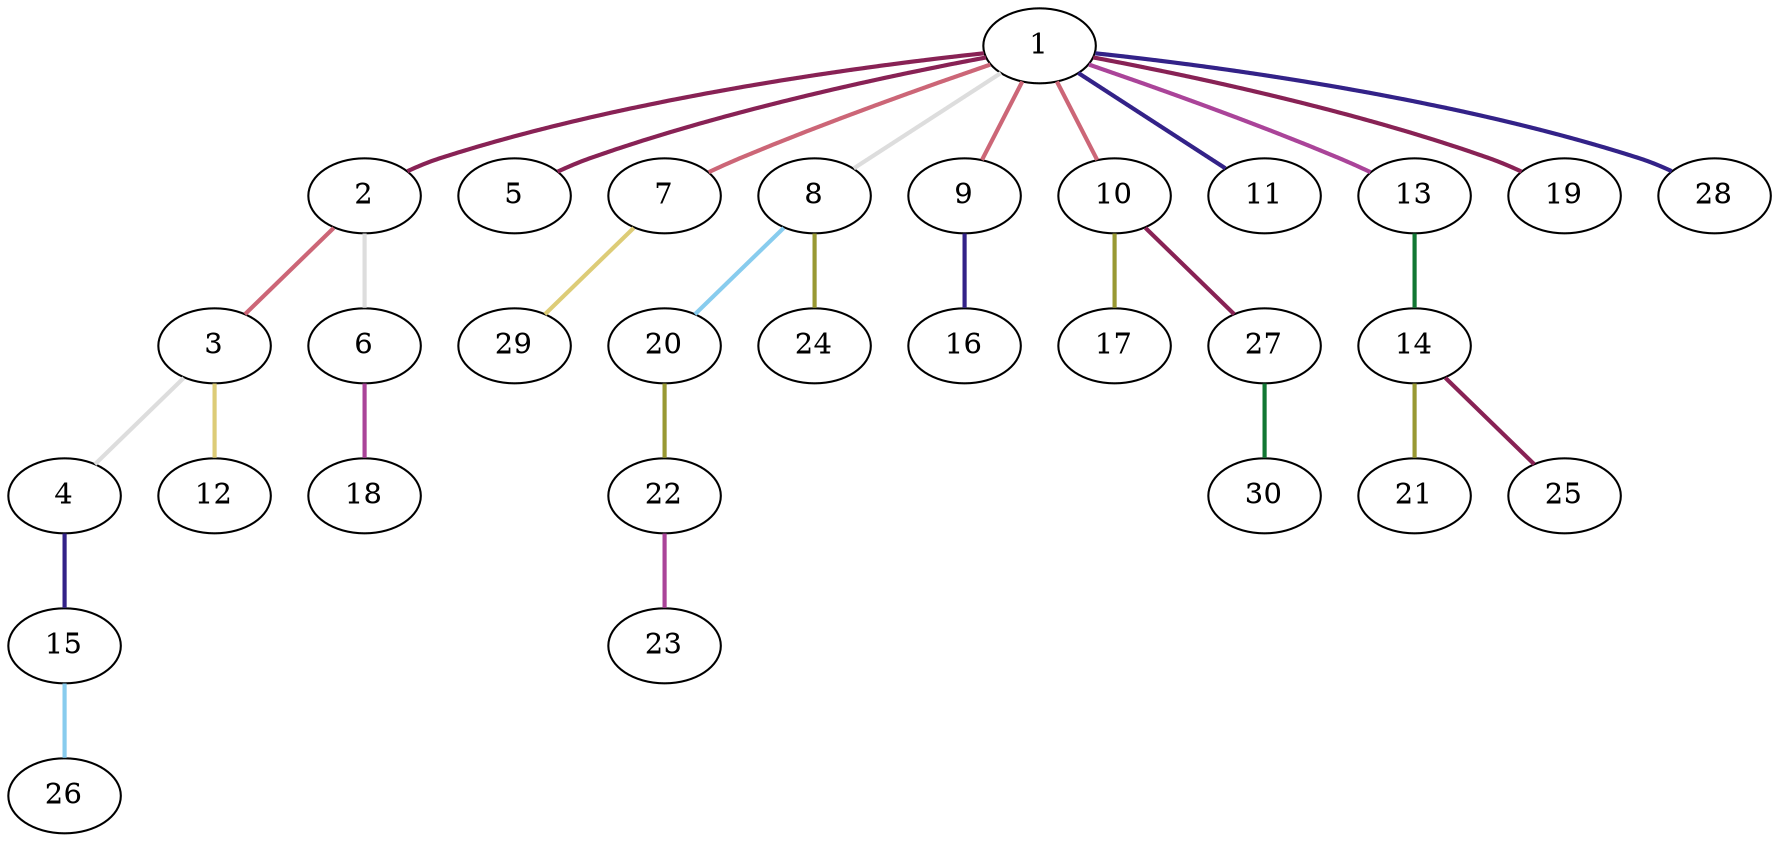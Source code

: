 graph {
	graph [rankdir=BT]
	1
	2
	2 -- 1 [color="#882255" style=bold]
	3
	3 -- 2 [color="#CC6677" style=bold]
	4
	4 -- 3 [color="#DDDDDD" style=bold]
	5
	5 -- 1 [color="#882255" style=bold]
	6
	6 -- 2 [color="#DDDDDD" style=bold]
	7
	7 -- 1 [color="#CC6677" style=bold]
	8
	8 -- 1 [color="#DDDDDD" style=bold]
	9
	9 -- 1 [color="#CC6677" style=bold]
	10
	10 -- 1 [color="#CC6677" style=bold]
	11
	11 -- 1 [color="#332288" style=bold]
	12
	12 -- 3 [color="#DDCC77" style=bold]
	13
	13 -- 1 [color="#AA4499" style=bold]
	14
	14 -- 13 [color="#117733" style=bold]
	15
	15 -- 4 [color="#332288" style=bold]
	16
	16 -- 9 [color="#332288" style=bold]
	17
	17 -- 10 [color="#999933" style=bold]
	18
	18 -- 6 [color="#AA4499" style=bold]
	19
	19 -- 1 [color="#882255" style=bold]
	20
	20 -- 8 [color="#88CCEE" style=bold]
	21
	21 -- 14 [color="#999933" style=bold]
	22
	22 -- 20 [color="#999933" style=bold]
	23
	23 -- 22 [color="#AA4499" style=bold]
	24
	24 -- 8 [color="#999933" style=bold]
	25
	25 -- 14 [color="#882255" style=bold]
	26
	26 -- 15 [color="#88CCEE" style=bold]
	27
	27 -- 10 [color="#882255" style=bold]
	28
	28 -- 1 [color="#332288" style=bold]
	29
	29 -- 7 [color="#DDCC77" style=bold]
	30
	30 -- 27 [color="#117733" style=bold]
}
